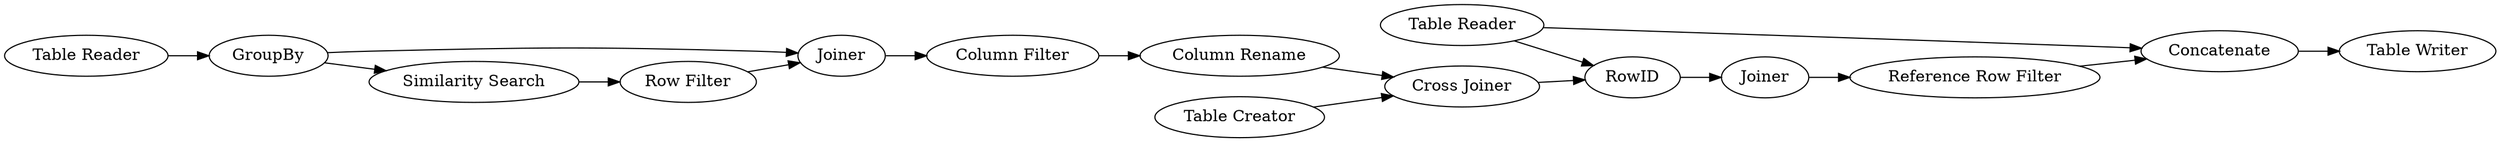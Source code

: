digraph {
	"-6807644471752193422_41" [label=Concatenate]
	"-6807644471752193422_38" [label="Cross Joiner"]
	"-6807644471752193422_35" [label=Joiner]
	"-6807644471752193422_31" [label="Table Reader"]
	"-6807644471752193422_39" [label="Table Reader"]
	"-6807644471752193422_32" [label=GroupBy]
	"-6807644471752193422_42" [label="Table Writer"]
	"-606566177932474419_17" [label=RowID]
	"-6807644471752193422_33" [label="Similarity Search"]
	"-6807644471752193422_34" [label="Row Filter"]
	"-6807644471752193422_43" [label="Column Rename"]
	"-606566177932474419_16" [label="Reference Row Filter"]
	"-6807644471752193422_36" [label="Column Filter"]
	"-606566177932474419_15" [label=Joiner]
	"-6807644471752193422_37" [label="Table Creator"]
	"-606566177932474419_15" -> "-606566177932474419_16"
	"-606566177932474419_17" -> "-606566177932474419_15"
	"-6807644471752193422_32" -> "-6807644471752193422_35"
	"-6807644471752193422_41" -> "-6807644471752193422_42"
	"-6807644471752193422_39" -> "-606566177932474419_17"
	"-6807644471752193422_36" -> "-6807644471752193422_43"
	"-606566177932474419_16" -> "-6807644471752193422_41"
	"-6807644471752193422_33" -> "-6807644471752193422_34"
	"-6807644471752193422_38" -> "-606566177932474419_17"
	"-6807644471752193422_43" -> "-6807644471752193422_38"
	"-6807644471752193422_35" -> "-6807644471752193422_36"
	"-6807644471752193422_31" -> "-6807644471752193422_32"
	"-6807644471752193422_39" -> "-6807644471752193422_41"
	"-6807644471752193422_34" -> "-6807644471752193422_35"
	"-6807644471752193422_37" -> "-6807644471752193422_38"
	"-6807644471752193422_32" -> "-6807644471752193422_33"
	rankdir=LR
}
